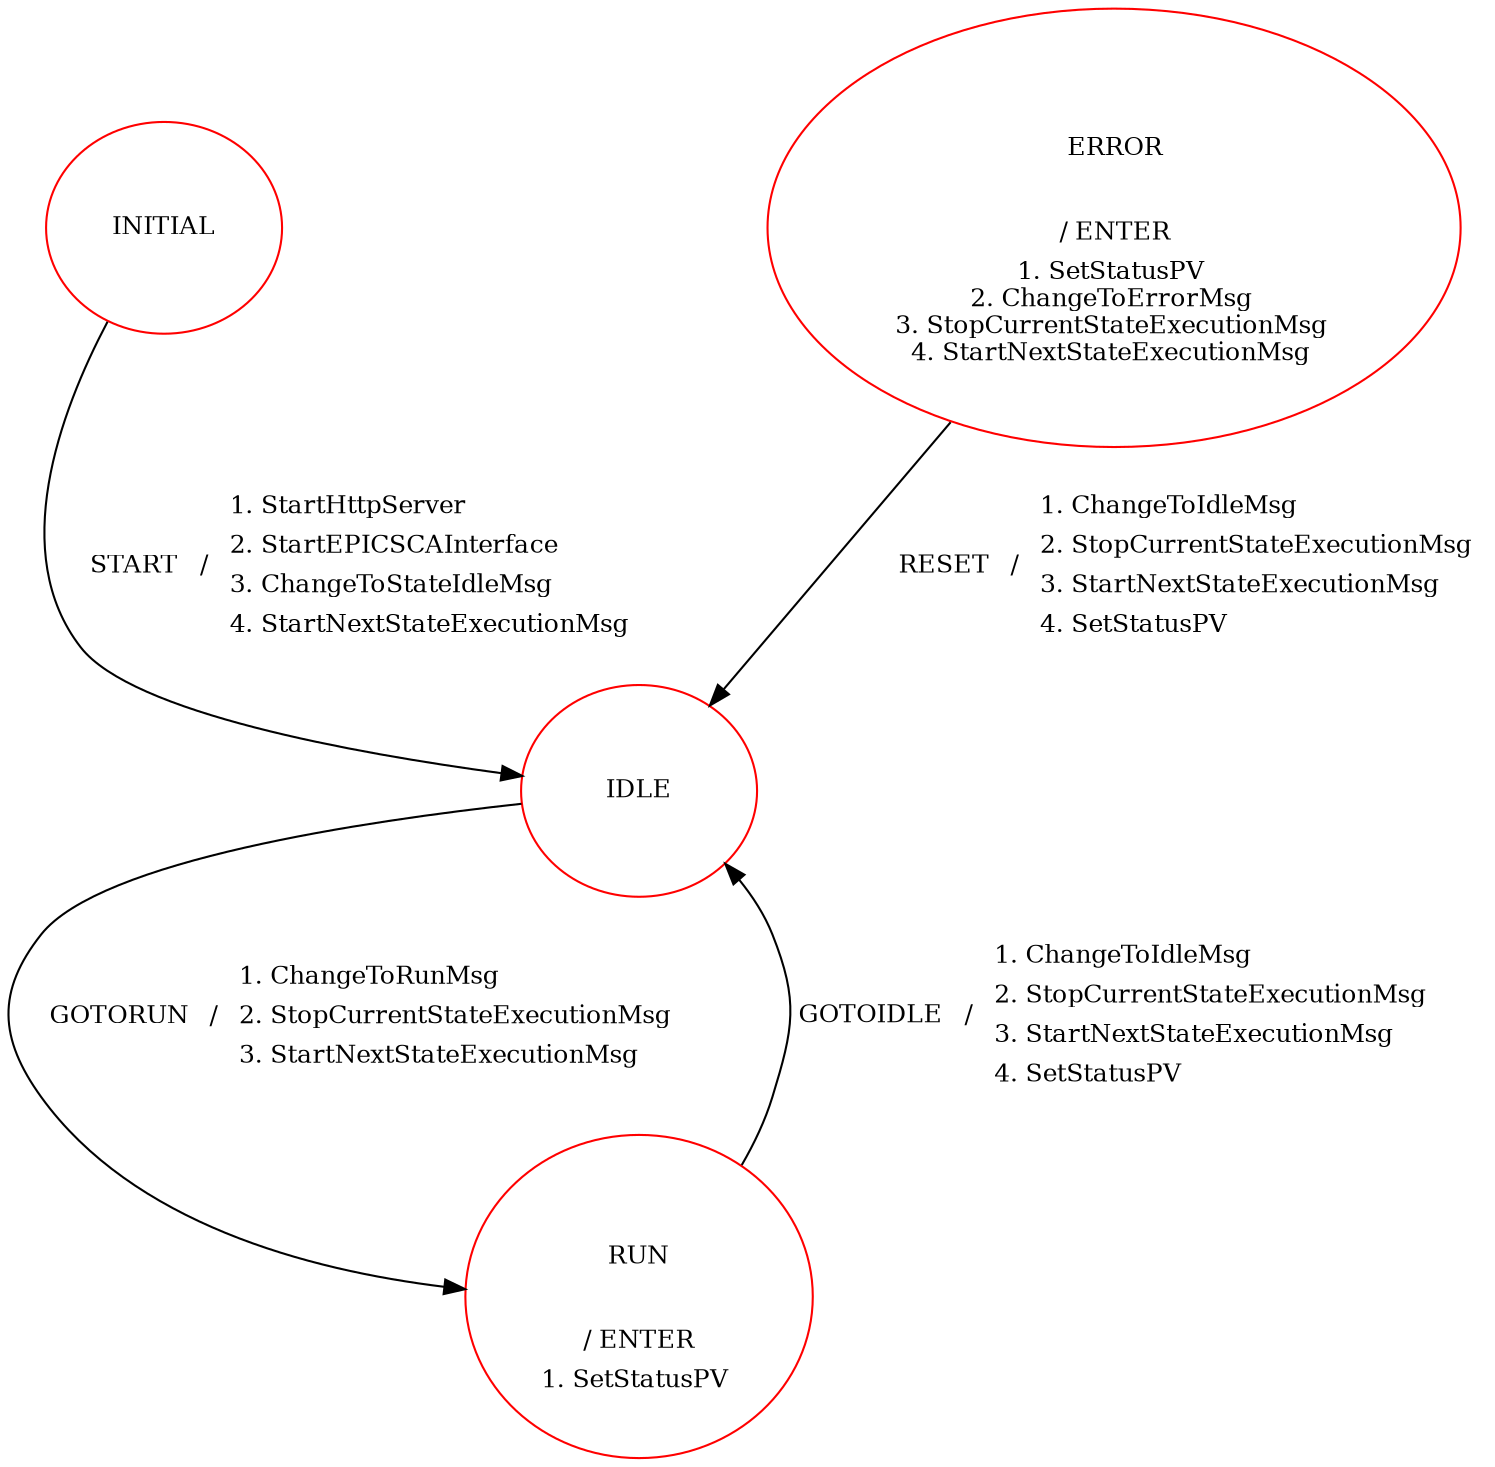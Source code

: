 digraph G {
rankdir=TD
nodesep=2.5
"INITIAL" [style=filled, fillcolor=white, color=red,label=<<TABLE border="0" cellborder="0"><TR><TD width="60" height="60"><font point-size="12">INITIAL</font></TD></TR></TABLE>>]
"IDLE" [style=filled, fillcolor=white, color=red,label=<<TABLE border="0" cellborder="0"><TR><TD width="60" height="60"><font point-size="12">IDLE</font></TD></TR></TABLE>>]
"RUN" [style=filled, fillcolor=white, color=red,label=<<TABLE border="0" cellborder="0"><TR><TD width="60" height="60"><font point-size="12">RUN</font></TD></TR><TR><TD><font point-size="12"> / ENTER </font></TD></TR><TR><TD><font point-size="12">1. SetStatusPV <BR/></font></TD></TR></TABLE>>]
"ERROR" [style=filled, fillcolor=white, color=red,label=<<TABLE border="0" cellborder="0"><TR><TD width="60" height="60"><font point-size="12">ERROR</font></TD></TR><TR><TD><font point-size="12"> / ENTER </font></TD></TR><TR><TD><font point-size="12">1. SetStatusPV <BR/>2. ChangeToErrorMsg <BR/>3. StopCurrentStateExecutionMsg <BR/>4. StartNextStateExecutionMsg <BR/></font></TD></TR></TABLE>>]
"INITIAL"->"IDLE" [label= <<TABLE border="0" cellborder="0"><TR><TD ROWSPAN="4"><font point-size="12">START</font></TD><TD ALIGN="CENTER" ROWSPAN="4"><font point-size="12"> / </font></TD><TD ALIGN="LEFT"><font point-size="12">1. StartHttpServer </font></TD></TR><TR><TD ALIGN="LEFT"><font point-size="12">2. StartEPICSCAInterface </font></TD></TR><TR><TD ALIGN="LEFT"><font point-size="12">3. ChangeToStateIdleMsg </font></TD></TR><TR><TD ALIGN="LEFT"><font point-size="12">4. StartNextStateExecutionMsg </font></TD></TR></TABLE>>]
"IDLE"->"RUN" [label= <<TABLE border="0" cellborder="0"><TR><TD ROWSPAN="3"><font point-size="12">GOTORUN</font></TD><TD ALIGN="CENTER" ROWSPAN="3"><font point-size="12"> / </font></TD><TD ALIGN="LEFT"><font point-size="12">1. ChangeToRunMsg </font></TD></TR><TR><TD ALIGN="LEFT"><font point-size="12">2. StopCurrentStateExecutionMsg </font></TD></TR><TR><TD ALIGN="LEFT"><font point-size="12">3. StartNextStateExecutionMsg </font></TD></TR></TABLE>>]
"RUN"->"IDLE" [label= <<TABLE border="0" cellborder="0"><TR><TD ROWSPAN="4"><font point-size="12">GOTOIDLE</font></TD><TD ALIGN="CENTER" ROWSPAN="4"><font point-size="12"> / </font></TD><TD ALIGN="LEFT"><font point-size="12">1. ChangeToIdleMsg </font></TD></TR><TR><TD ALIGN="LEFT"><font point-size="12">2. StopCurrentStateExecutionMsg </font></TD></TR><TR><TD ALIGN="LEFT"><font point-size="12">3. StartNextStateExecutionMsg </font></TD></TR><TR><TD ALIGN="LEFT"><font point-size="12">4. SetStatusPV </font></TD></TR></TABLE>>]
"ERROR"->"IDLE" [label= <<TABLE border="0" cellborder="0"><TR><TD ROWSPAN="4"><font point-size="12">RESET</font></TD><TD ALIGN="CENTER" ROWSPAN="4"><font point-size="12"> / </font></TD><TD ALIGN="LEFT"><font point-size="12">1. ChangeToIdleMsg </font></TD></TR><TR><TD ALIGN="LEFT"><font point-size="12">2. StopCurrentStateExecutionMsg </font></TD></TR><TR><TD ALIGN="LEFT"><font point-size="12">3. StartNextStateExecutionMsg </font></TD></TR><TR><TD ALIGN="LEFT"><font point-size="12">4. SetStatusPV </font></TD></TR></TABLE>>]
}
